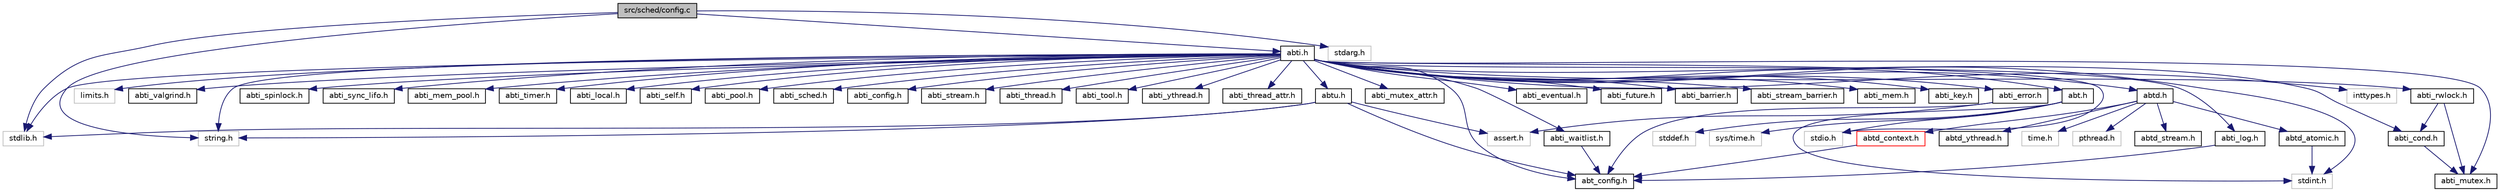 digraph "src/sched/config.c"
{
 // LATEX_PDF_SIZE
  edge [fontname="Helvetica",fontsize="10",labelfontname="Helvetica",labelfontsize="10"];
  node [fontname="Helvetica",fontsize="10",shape=record];
  Node1 [label="src/sched/config.c",height=0.2,width=0.4,color="black", fillcolor="grey75", style="filled", fontcolor="black",tooltip=" "];
  Node1 -> Node2 [color="midnightblue",fontsize="10",style="solid",fontname="Helvetica"];
  Node2 [label="abti.h",height=0.2,width=0.4,color="black", fillcolor="white", style="filled",URL="$d5/d03/abti_8h.html",tooltip=" "];
  Node2 -> Node3 [color="midnightblue",fontsize="10",style="solid",fontname="Helvetica"];
  Node3 [label="stdio.h",height=0.2,width=0.4,color="grey75", fillcolor="white", style="filled",tooltip=" "];
  Node2 -> Node4 [color="midnightblue",fontsize="10",style="solid",fontname="Helvetica"];
  Node4 [label="stdlib.h",height=0.2,width=0.4,color="grey75", fillcolor="white", style="filled",tooltip=" "];
  Node2 -> Node5 [color="midnightblue",fontsize="10",style="solid",fontname="Helvetica"];
  Node5 [label="stdint.h",height=0.2,width=0.4,color="grey75", fillcolor="white", style="filled",tooltip=" "];
  Node2 -> Node6 [color="midnightblue",fontsize="10",style="solid",fontname="Helvetica"];
  Node6 [label="inttypes.h",height=0.2,width=0.4,color="grey75", fillcolor="white", style="filled",tooltip=" "];
  Node2 -> Node7 [color="midnightblue",fontsize="10",style="solid",fontname="Helvetica"];
  Node7 [label="string.h",height=0.2,width=0.4,color="grey75", fillcolor="white", style="filled",tooltip=" "];
  Node2 -> Node8 [color="midnightblue",fontsize="10",style="solid",fontname="Helvetica"];
  Node8 [label="limits.h",height=0.2,width=0.4,color="grey75", fillcolor="white", style="filled",tooltip=" "];
  Node2 -> Node9 [color="midnightblue",fontsize="10",style="solid",fontname="Helvetica"];
  Node9 [label="abt_config.h",height=0.2,width=0.4,color="black", fillcolor="white", style="filled",URL="$dd/d6e/abt__config_8h.html",tooltip=" "];
  Node2 -> Node10 [color="midnightblue",fontsize="10",style="solid",fontname="Helvetica"];
  Node10 [label="abt.h",height=0.2,width=0.4,color="black", fillcolor="white", style="filled",URL="$d5/d7d/abt_8h.html",tooltip=" "];
  Node10 -> Node3 [color="midnightblue",fontsize="10",style="solid",fontname="Helvetica"];
  Node10 -> Node11 [color="midnightblue",fontsize="10",style="solid",fontname="Helvetica"];
  Node11 [label="stddef.h",height=0.2,width=0.4,color="grey75", fillcolor="white", style="filled",tooltip=" "];
  Node10 -> Node5 [color="midnightblue",fontsize="10",style="solid",fontname="Helvetica"];
  Node10 -> Node12 [color="midnightblue",fontsize="10",style="solid",fontname="Helvetica"];
  Node12 [label="sys/time.h",height=0.2,width=0.4,color="grey75", fillcolor="white", style="filled",tooltip=" "];
  Node2 -> Node13 [color="midnightblue",fontsize="10",style="solid",fontname="Helvetica"];
  Node13 [label="abtu.h",height=0.2,width=0.4,color="black", fillcolor="white", style="filled",URL="$d5/d09/abtu_8h.html",tooltip=" "];
  Node13 -> Node4 [color="midnightblue",fontsize="10",style="solid",fontname="Helvetica"];
  Node13 -> Node7 [color="midnightblue",fontsize="10",style="solid",fontname="Helvetica"];
  Node13 -> Node14 [color="midnightblue",fontsize="10",style="solid",fontname="Helvetica"];
  Node14 [label="assert.h",height=0.2,width=0.4,color="grey75", fillcolor="white", style="filled",tooltip=" "];
  Node13 -> Node9 [color="midnightblue",fontsize="10",style="solid",fontname="Helvetica"];
  Node2 -> Node15 [color="midnightblue",fontsize="10",style="solid",fontname="Helvetica"];
  Node15 [label="abti_error.h",height=0.2,width=0.4,color="black", fillcolor="white", style="filled",URL="$d6/d11/abti__error_8h.html",tooltip=" "];
  Node15 -> Node14 [color="midnightblue",fontsize="10",style="solid",fontname="Helvetica"];
  Node15 -> Node9 [color="midnightblue",fontsize="10",style="solid",fontname="Helvetica"];
  Node2 -> Node16 [color="midnightblue",fontsize="10",style="solid",fontname="Helvetica"];
  Node16 [label="abti_valgrind.h",height=0.2,width=0.4,color="black", fillcolor="white", style="filled",URL="$d3/d90/abti__valgrind_8h.html",tooltip=" "];
  Node2 -> Node17 [color="midnightblue",fontsize="10",style="solid",fontname="Helvetica"];
  Node17 [label="abtd.h",height=0.2,width=0.4,color="black", fillcolor="white", style="filled",URL="$d3/dbf/abtd_8h.html",tooltip=" "];
  Node17 -> Node18 [color="midnightblue",fontsize="10",style="solid",fontname="Helvetica"];
  Node18 [label="pthread.h",height=0.2,width=0.4,color="grey75", fillcolor="white", style="filled",tooltip=" "];
  Node17 -> Node19 [color="midnightblue",fontsize="10",style="solid",fontname="Helvetica"];
  Node19 [label="abtd_atomic.h",height=0.2,width=0.4,color="black", fillcolor="white", style="filled",URL="$d2/db0/abtd__atomic_8h.html",tooltip=" "];
  Node19 -> Node5 [color="midnightblue",fontsize="10",style="solid",fontname="Helvetica"];
  Node17 -> Node20 [color="midnightblue",fontsize="10",style="solid",fontname="Helvetica"];
  Node20 [label="abtd_context.h",height=0.2,width=0.4,color="red", fillcolor="white", style="filled",URL="$d2/db0/abtd__context_8h.html",tooltip=" "];
  Node20 -> Node9 [color="midnightblue",fontsize="10",style="solid",fontname="Helvetica"];
  Node17 -> Node22 [color="midnightblue",fontsize="10",style="solid",fontname="Helvetica"];
  Node22 [label="abtd_stream.h",height=0.2,width=0.4,color="black", fillcolor="white", style="filled",URL="$d3/d7d/abtd__stream_8h.html",tooltip=" "];
  Node17 -> Node23 [color="midnightblue",fontsize="10",style="solid",fontname="Helvetica"];
  Node23 [label="abtd_ythread.h",height=0.2,width=0.4,color="black", fillcolor="white", style="filled",URL="$d8/daf/abtd__ythread_8h.html",tooltip=" "];
  Node17 -> Node24 [color="midnightblue",fontsize="10",style="solid",fontname="Helvetica"];
  Node24 [label="time.h",height=0.2,width=0.4,color="grey75", fillcolor="white", style="filled",tooltip=" "];
  Node2 -> Node25 [color="midnightblue",fontsize="10",style="solid",fontname="Helvetica"];
  Node25 [label="abti_spinlock.h",height=0.2,width=0.4,color="black", fillcolor="white", style="filled",URL="$d7/dea/abti__spinlock_8h.html",tooltip=" "];
  Node2 -> Node26 [color="midnightblue",fontsize="10",style="solid",fontname="Helvetica"];
  Node26 [label="abti_sync_lifo.h",height=0.2,width=0.4,color="black", fillcolor="white", style="filled",URL="$d4/d3b/abti__sync__lifo_8h.html",tooltip=" "];
  Node2 -> Node27 [color="midnightblue",fontsize="10",style="solid",fontname="Helvetica"];
  Node27 [label="abti_mem_pool.h",height=0.2,width=0.4,color="black", fillcolor="white", style="filled",URL="$d9/d33/abti__mem__pool_8h.html",tooltip=" "];
  Node2 -> Node28 [color="midnightblue",fontsize="10",style="solid",fontname="Helvetica"];
  Node28 [label="abti_timer.h",height=0.2,width=0.4,color="black", fillcolor="white", style="filled",URL="$d9/d99/abti__timer_8h.html",tooltip=" "];
  Node2 -> Node29 [color="midnightblue",fontsize="10",style="solid",fontname="Helvetica"];
  Node29 [label="abti_log.h",height=0.2,width=0.4,color="black", fillcolor="white", style="filled",URL="$d4/d5e/abti__log_8h.html",tooltip=" "];
  Node29 -> Node9 [color="midnightblue",fontsize="10",style="solid",fontname="Helvetica"];
  Node2 -> Node30 [color="midnightblue",fontsize="10",style="solid",fontname="Helvetica"];
  Node30 [label="abti_local.h",height=0.2,width=0.4,color="black", fillcolor="white", style="filled",URL="$df/d6a/abti__local_8h.html",tooltip=" "];
  Node2 -> Node31 [color="midnightblue",fontsize="10",style="solid",fontname="Helvetica"];
  Node31 [label="abti_self.h",height=0.2,width=0.4,color="black", fillcolor="white", style="filled",URL="$d0/dfe/abti__self_8h.html",tooltip=" "];
  Node2 -> Node32 [color="midnightblue",fontsize="10",style="solid",fontname="Helvetica"];
  Node32 [label="abti_pool.h",height=0.2,width=0.4,color="black", fillcolor="white", style="filled",URL="$d0/d4e/abti__pool_8h.html",tooltip=" "];
  Node2 -> Node33 [color="midnightblue",fontsize="10",style="solid",fontname="Helvetica"];
  Node33 [label="abti_sched.h",height=0.2,width=0.4,color="black", fillcolor="white", style="filled",URL="$dd/d3f/abti__sched_8h.html",tooltip=" "];
  Node2 -> Node34 [color="midnightblue",fontsize="10",style="solid",fontname="Helvetica"];
  Node34 [label="abti_config.h",height=0.2,width=0.4,color="black", fillcolor="white", style="filled",URL="$d0/d54/abti__config_8h.html",tooltip=" "];
  Node2 -> Node35 [color="midnightblue",fontsize="10",style="solid",fontname="Helvetica"];
  Node35 [label="abti_stream.h",height=0.2,width=0.4,color="black", fillcolor="white", style="filled",URL="$d4/dbc/abti__stream_8h.html",tooltip=" "];
  Node2 -> Node36 [color="midnightblue",fontsize="10",style="solid",fontname="Helvetica"];
  Node36 [label="abti_thread.h",height=0.2,width=0.4,color="black", fillcolor="white", style="filled",URL="$de/d90/abti__thread_8h.html",tooltip=" "];
  Node2 -> Node37 [color="midnightblue",fontsize="10",style="solid",fontname="Helvetica"];
  Node37 [label="abti_tool.h",height=0.2,width=0.4,color="black", fillcolor="white", style="filled",URL="$d2/deb/abti__tool_8h.html",tooltip=" "];
  Node2 -> Node38 [color="midnightblue",fontsize="10",style="solid",fontname="Helvetica"];
  Node38 [label="abti_ythread.h",height=0.2,width=0.4,color="black", fillcolor="white", style="filled",URL="$d1/de2/abti__ythread_8h.html",tooltip=" "];
  Node2 -> Node39 [color="midnightblue",fontsize="10",style="solid",fontname="Helvetica"];
  Node39 [label="abti_thread_attr.h",height=0.2,width=0.4,color="black", fillcolor="white", style="filled",URL="$d7/dd7/abti__thread__attr_8h.html",tooltip=" "];
  Node2 -> Node40 [color="midnightblue",fontsize="10",style="solid",fontname="Helvetica"];
  Node40 [label="abti_waitlist.h",height=0.2,width=0.4,color="black", fillcolor="white", style="filled",URL="$db/d8d/abti__waitlist_8h.html",tooltip=" "];
  Node40 -> Node9 [color="midnightblue",fontsize="10",style="solid",fontname="Helvetica"];
  Node2 -> Node41 [color="midnightblue",fontsize="10",style="solid",fontname="Helvetica"];
  Node41 [label="abti_mutex.h",height=0.2,width=0.4,color="black", fillcolor="white", style="filled",URL="$d7/d89/abti__mutex_8h.html",tooltip=" "];
  Node2 -> Node42 [color="midnightblue",fontsize="10",style="solid",fontname="Helvetica"];
  Node42 [label="abti_mutex_attr.h",height=0.2,width=0.4,color="black", fillcolor="white", style="filled",URL="$d1/d9a/abti__mutex__attr_8h.html",tooltip=" "];
  Node2 -> Node43 [color="midnightblue",fontsize="10",style="solid",fontname="Helvetica"];
  Node43 [label="abti_cond.h",height=0.2,width=0.4,color="black", fillcolor="white", style="filled",URL="$d5/df4/abti__cond_8h.html",tooltip=" "];
  Node43 -> Node41 [color="midnightblue",fontsize="10",style="solid",fontname="Helvetica"];
  Node2 -> Node44 [color="midnightblue",fontsize="10",style="solid",fontname="Helvetica"];
  Node44 [label="abti_rwlock.h",height=0.2,width=0.4,color="black", fillcolor="white", style="filled",URL="$d4/d61/abti__rwlock_8h.html",tooltip=" "];
  Node44 -> Node41 [color="midnightblue",fontsize="10",style="solid",fontname="Helvetica"];
  Node44 -> Node43 [color="midnightblue",fontsize="10",style="solid",fontname="Helvetica"];
  Node2 -> Node45 [color="midnightblue",fontsize="10",style="solid",fontname="Helvetica"];
  Node45 [label="abti_eventual.h",height=0.2,width=0.4,color="black", fillcolor="white", style="filled",URL="$d0/db2/abti__eventual_8h.html",tooltip=" "];
  Node2 -> Node46 [color="midnightblue",fontsize="10",style="solid",fontname="Helvetica"];
  Node46 [label="abti_future.h",height=0.2,width=0.4,color="black", fillcolor="white", style="filled",URL="$d5/d8e/abti__future_8h.html",tooltip=" "];
  Node2 -> Node47 [color="midnightblue",fontsize="10",style="solid",fontname="Helvetica"];
  Node47 [label="abti_barrier.h",height=0.2,width=0.4,color="black", fillcolor="white", style="filled",URL="$d9/d06/abti__barrier_8h.html",tooltip=" "];
  Node2 -> Node48 [color="midnightblue",fontsize="10",style="solid",fontname="Helvetica"];
  Node48 [label="abti_stream_barrier.h",height=0.2,width=0.4,color="black", fillcolor="white", style="filled",URL="$d4/d9b/abti__stream__barrier_8h.html",tooltip=" "];
  Node2 -> Node49 [color="midnightblue",fontsize="10",style="solid",fontname="Helvetica"];
  Node49 [label="abti_mem.h",height=0.2,width=0.4,color="black", fillcolor="white", style="filled",URL="$d7/d04/abti__mem_8h.html",tooltip=" "];
  Node2 -> Node50 [color="midnightblue",fontsize="10",style="solid",fontname="Helvetica"];
  Node50 [label="abti_key.h",height=0.2,width=0.4,color="black", fillcolor="white", style="filled",URL="$db/d9d/abti__key_8h.html",tooltip=" "];
  Node1 -> Node4 [color="midnightblue",fontsize="10",style="solid",fontname="Helvetica"];
  Node1 -> Node51 [color="midnightblue",fontsize="10",style="solid",fontname="Helvetica"];
  Node51 [label="stdarg.h",height=0.2,width=0.4,color="grey75", fillcolor="white", style="filled",tooltip=" "];
  Node1 -> Node7 [color="midnightblue",fontsize="10",style="solid",fontname="Helvetica"];
}
